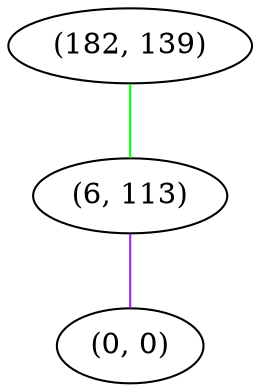 graph "" {
"(182, 139)";
"(6, 113)";
"(0, 0)";
"(182, 139)" -- "(6, 113)"  [color=green, key=0, weight=2];
"(6, 113)" -- "(0, 0)"  [color=purple, key=0, weight=4];
}
